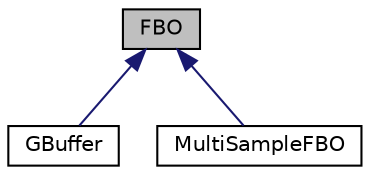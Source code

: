 digraph "FBO"
{
  edge [fontname="Helvetica",fontsize="10",labelfontname="Helvetica",labelfontsize="10"];
  node [fontname="Helvetica",fontsize="10",shape=record];
  Node1 [label="FBO",height=0.2,width=0.4,color="black", fillcolor="grey75", style="filled", fontcolor="black"];
  Node1 -> Node2 [dir="back",color="midnightblue",fontsize="10",style="solid",fontname="Helvetica"];
  Node2 [label="GBuffer",height=0.2,width=0.4,color="black", fillcolor="white", style="filled",URL="$class_g_buffer.html"];
  Node1 -> Node3 [dir="back",color="midnightblue",fontsize="10",style="solid",fontname="Helvetica"];
  Node3 [label="MultiSampleFBO",height=0.2,width=0.4,color="black", fillcolor="white", style="filled",URL="$class_multi_sample_f_b_o.html"];
}
